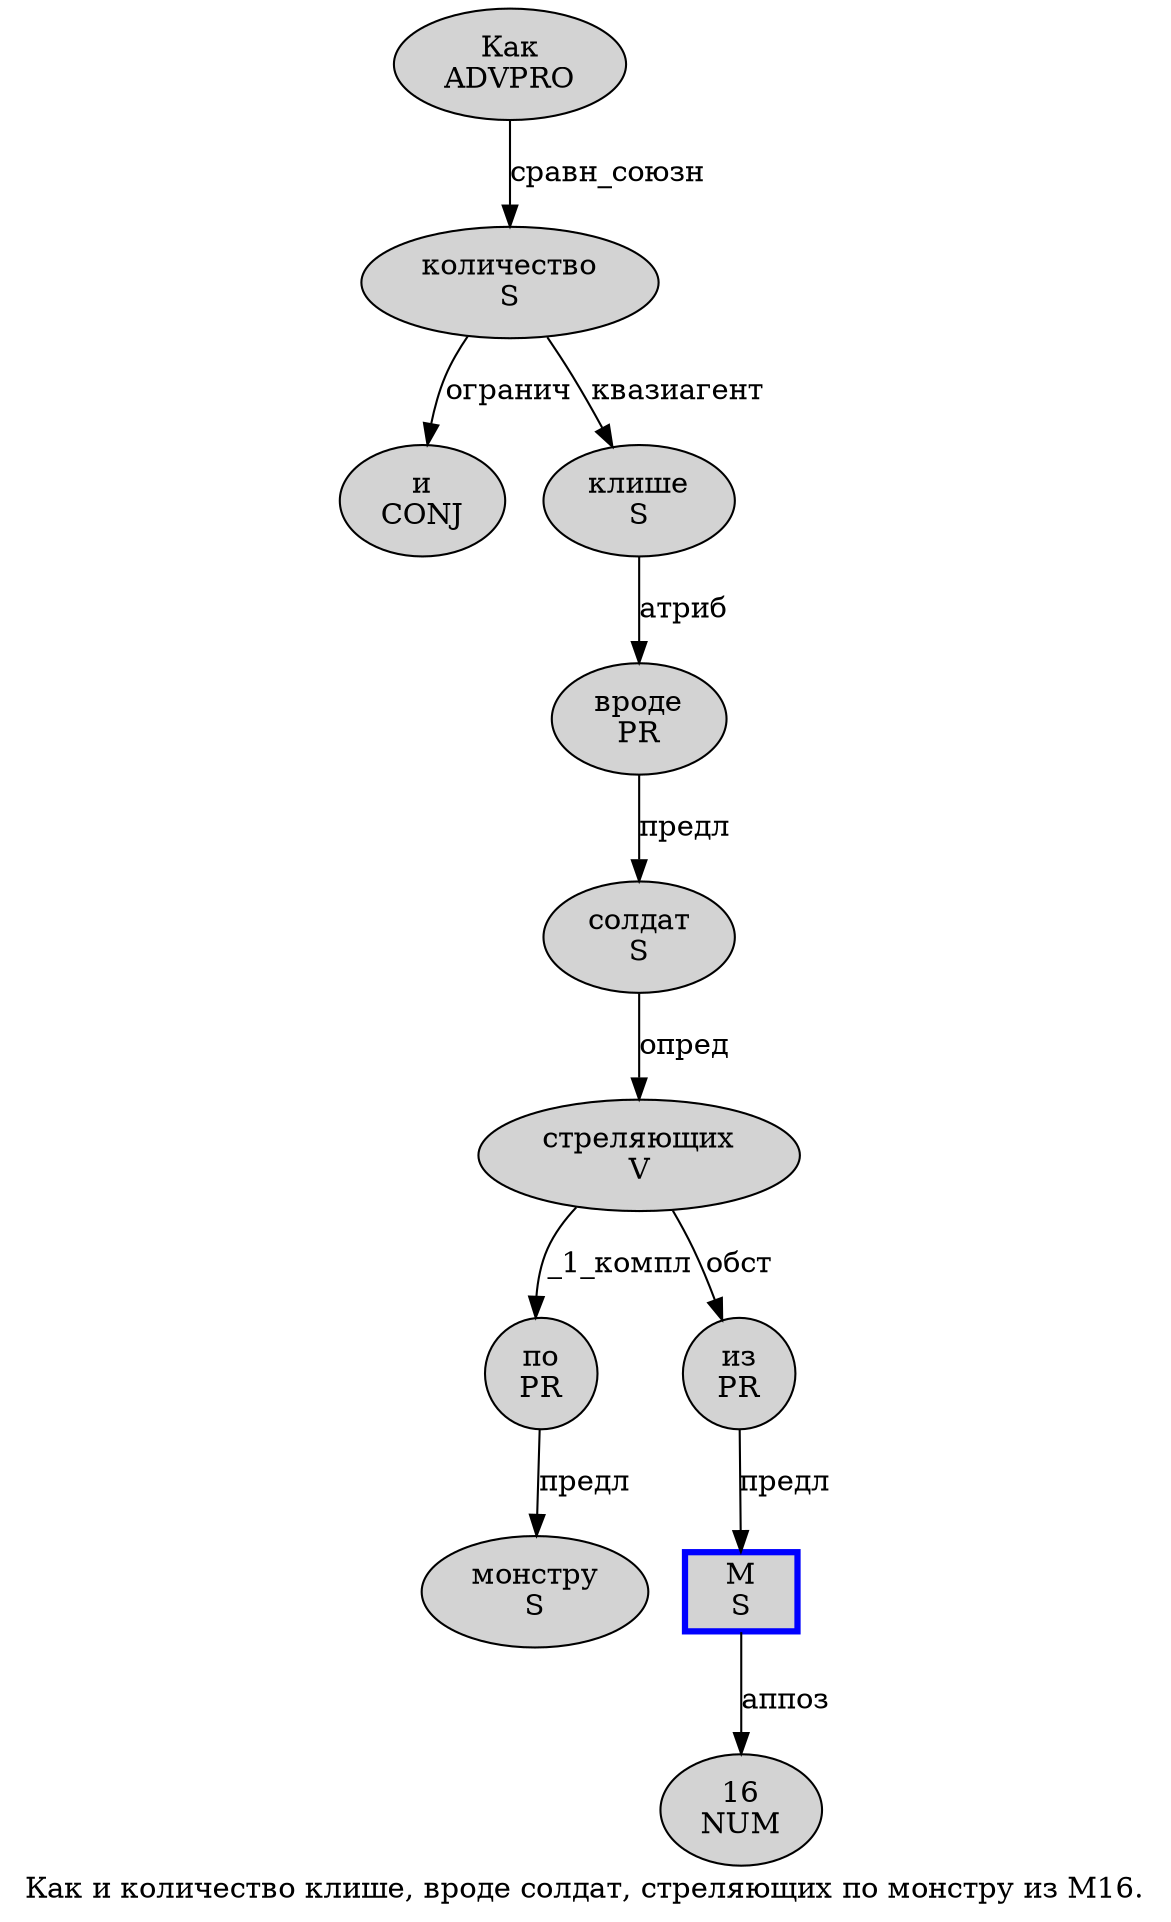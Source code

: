 digraph SENTENCE_4814 {
	graph [label="Как и количество клише, вроде солдат, стреляющих по монстру из М16."]
	node [style=filled]
		0 [label="Как
ADVPRO" color="" fillcolor=lightgray penwidth=1 shape=ellipse]
		1 [label="и
CONJ" color="" fillcolor=lightgray penwidth=1 shape=ellipse]
		2 [label="количество
S" color="" fillcolor=lightgray penwidth=1 shape=ellipse]
		3 [label="клише
S" color="" fillcolor=lightgray penwidth=1 shape=ellipse]
		5 [label="вроде
PR" color="" fillcolor=lightgray penwidth=1 shape=ellipse]
		6 [label="солдат
S" color="" fillcolor=lightgray penwidth=1 shape=ellipse]
		8 [label="стреляющих
V" color="" fillcolor=lightgray penwidth=1 shape=ellipse]
		9 [label="по
PR" color="" fillcolor=lightgray penwidth=1 shape=ellipse]
		10 [label="монстру
S" color="" fillcolor=lightgray penwidth=1 shape=ellipse]
		11 [label="из
PR" color="" fillcolor=lightgray penwidth=1 shape=ellipse]
		12 [label="М
S" color=blue fillcolor=lightgray penwidth=3 shape=box]
		13 [label="16
NUM" color="" fillcolor=lightgray penwidth=1 shape=ellipse]
			3 -> 5 [label="атриб"]
			8 -> 9 [label="_1_компл"]
			8 -> 11 [label="обст"]
			6 -> 8 [label="опред"]
			2 -> 1 [label="огранич"]
			2 -> 3 [label="квазиагент"]
			5 -> 6 [label="предл"]
			11 -> 12 [label="предл"]
			9 -> 10 [label="предл"]
			0 -> 2 [label="сравн_союзн"]
			12 -> 13 [label="аппоз"]
}